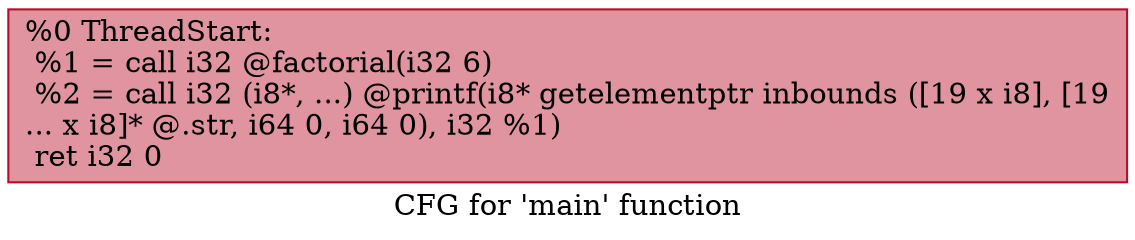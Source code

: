 digraph "CFG for 'main' function" {
	label="CFG for 'main' function";

	Node0x562b4588b490 [shape=record,color="#b70d28ff", style=filled, fillcolor="#b70d2870",label="{%0 ThreadStart:\l  %1 = call i32 @factorial(i32 6)\l  %2 = call i32 (i8*, ...) @printf(i8* getelementptr inbounds ([19 x i8], [19\l... x i8]* @.str, i64 0, i64 0), i32 %1)\l  ret i32 0\l}"];
}
